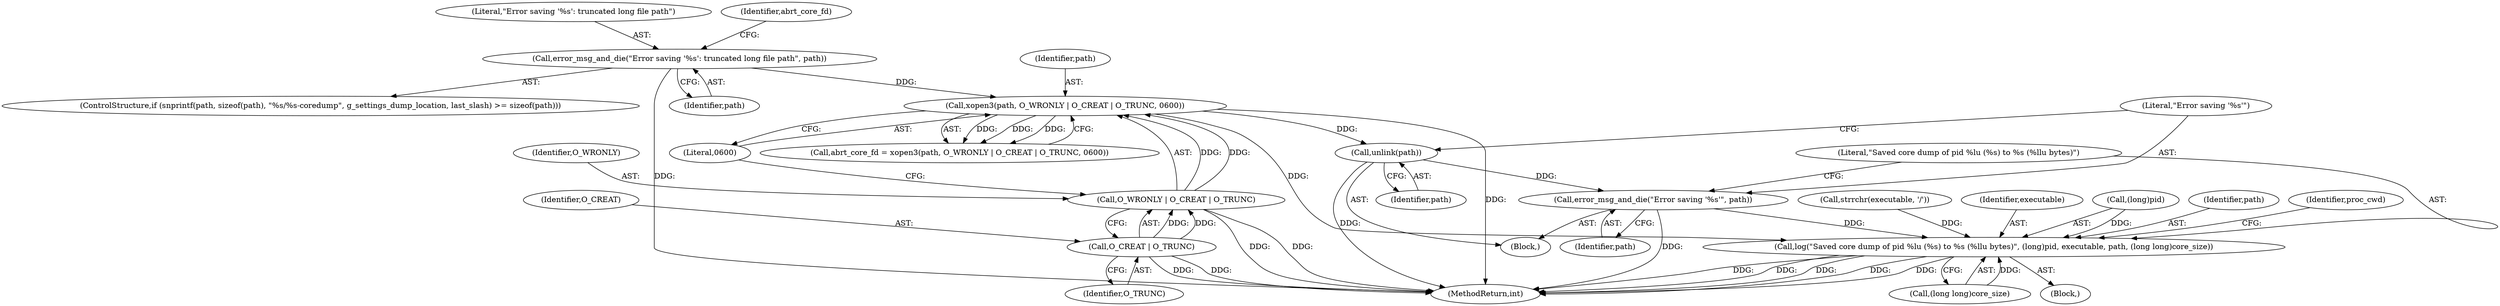 digraph "0_abrt_8939398b82006ba1fec4ed491339fc075f43fc7c_1@API" {
"1000602" [label="(Call,unlink(path))"];
"1000577" [label="(Call,xopen3(path, O_WRONLY | O_CREAT | O_TRUNC, 0600))"];
"1000571" [label="(Call,error_msg_and_die(\"Error saving '%s': truncated long file path\", path))"];
"1000579" [label="(Call,O_WRONLY | O_CREAT | O_TRUNC)"];
"1000581" [label="(Call,O_CREAT | O_TRUNC)"];
"1000604" [label="(Call,error_msg_and_die(\"Error saving '%s'\", path))"];
"1000607" [label="(Call,log(\"Saved core dump of pid %lu (%s) to %s (%llu bytes)\", (long)pid, executable, path, (long long)core_size))"];
"1000546" [label="(Call,strrchr(executable, '/'))"];
"1000560" [label="(ControlStructure,if (snprintf(path, sizeof(path), \"%s/%s-coredump\", g_settings_dump_location, last_slash) >= sizeof(path)))"];
"1000581" [label="(Call,O_CREAT | O_TRUNC)"];
"1000559" [label="(Block,)"];
"1000583" [label="(Identifier,O_TRUNC)"];
"1000614" [label="(Call,(long long)core_size)"];
"1001228" [label="(MethodReturn,int)"];
"1000612" [label="(Identifier,executable)"];
"1000609" [label="(Call,(long)pid)"];
"1000601" [label="(Block,)"];
"1000584" [label="(Literal,0600)"];
"1000580" [label="(Identifier,O_WRONLY)"];
"1000606" [label="(Identifier,path)"];
"1000602" [label="(Call,unlink(path))"];
"1000579" [label="(Call,O_WRONLY | O_CREAT | O_TRUNC)"];
"1000607" [label="(Call,log(\"Saved core dump of pid %lu (%s) to %s (%llu bytes)\", (long)pid, executable, path, (long long)core_size))"];
"1000578" [label="(Identifier,path)"];
"1000613" [label="(Identifier,path)"];
"1000619" [label="(Identifier,proc_cwd)"];
"1000572" [label="(Literal,\"Error saving '%s': truncated long file path\")"];
"1000582" [label="(Identifier,O_CREAT)"];
"1000604" [label="(Call,error_msg_and_die(\"Error saving '%s'\", path))"];
"1000603" [label="(Identifier,path)"];
"1000573" [label="(Identifier,path)"];
"1000575" [label="(Call,abrt_core_fd = xopen3(path, O_WRONLY | O_CREAT | O_TRUNC, 0600))"];
"1000605" [label="(Literal,\"Error saving '%s'\")"];
"1000577" [label="(Call,xopen3(path, O_WRONLY | O_CREAT | O_TRUNC, 0600))"];
"1000571" [label="(Call,error_msg_and_die(\"Error saving '%s': truncated long file path\", path))"];
"1000608" [label="(Literal,\"Saved core dump of pid %lu (%s) to %s (%llu bytes)\")"];
"1000576" [label="(Identifier,abrt_core_fd)"];
"1000602" -> "1000601"  [label="AST: "];
"1000602" -> "1000603"  [label="CFG: "];
"1000603" -> "1000602"  [label="AST: "];
"1000605" -> "1000602"  [label="CFG: "];
"1000602" -> "1001228"  [label="DDG: "];
"1000577" -> "1000602"  [label="DDG: "];
"1000602" -> "1000604"  [label="DDG: "];
"1000577" -> "1000575"  [label="AST: "];
"1000577" -> "1000584"  [label="CFG: "];
"1000578" -> "1000577"  [label="AST: "];
"1000579" -> "1000577"  [label="AST: "];
"1000584" -> "1000577"  [label="AST: "];
"1000575" -> "1000577"  [label="CFG: "];
"1000577" -> "1001228"  [label="DDG: "];
"1000577" -> "1000575"  [label="DDG: "];
"1000577" -> "1000575"  [label="DDG: "];
"1000577" -> "1000575"  [label="DDG: "];
"1000571" -> "1000577"  [label="DDG: "];
"1000579" -> "1000577"  [label="DDG: "];
"1000579" -> "1000577"  [label="DDG: "];
"1000577" -> "1000607"  [label="DDG: "];
"1000571" -> "1000560"  [label="AST: "];
"1000571" -> "1000573"  [label="CFG: "];
"1000572" -> "1000571"  [label="AST: "];
"1000573" -> "1000571"  [label="AST: "];
"1000576" -> "1000571"  [label="CFG: "];
"1000571" -> "1001228"  [label="DDG: "];
"1000579" -> "1000581"  [label="CFG: "];
"1000580" -> "1000579"  [label="AST: "];
"1000581" -> "1000579"  [label="AST: "];
"1000584" -> "1000579"  [label="CFG: "];
"1000579" -> "1001228"  [label="DDG: "];
"1000579" -> "1001228"  [label="DDG: "];
"1000581" -> "1000579"  [label="DDG: "];
"1000581" -> "1000579"  [label="DDG: "];
"1000581" -> "1000583"  [label="CFG: "];
"1000582" -> "1000581"  [label="AST: "];
"1000583" -> "1000581"  [label="AST: "];
"1000581" -> "1001228"  [label="DDG: "];
"1000581" -> "1001228"  [label="DDG: "];
"1000604" -> "1000601"  [label="AST: "];
"1000604" -> "1000606"  [label="CFG: "];
"1000605" -> "1000604"  [label="AST: "];
"1000606" -> "1000604"  [label="AST: "];
"1000608" -> "1000604"  [label="CFG: "];
"1000604" -> "1001228"  [label="DDG: "];
"1000604" -> "1000607"  [label="DDG: "];
"1000607" -> "1000559"  [label="AST: "];
"1000607" -> "1000614"  [label="CFG: "];
"1000608" -> "1000607"  [label="AST: "];
"1000609" -> "1000607"  [label="AST: "];
"1000612" -> "1000607"  [label="AST: "];
"1000613" -> "1000607"  [label="AST: "];
"1000614" -> "1000607"  [label="AST: "];
"1000619" -> "1000607"  [label="CFG: "];
"1000607" -> "1001228"  [label="DDG: "];
"1000607" -> "1001228"  [label="DDG: "];
"1000607" -> "1001228"  [label="DDG: "];
"1000607" -> "1001228"  [label="DDG: "];
"1000607" -> "1001228"  [label="DDG: "];
"1000609" -> "1000607"  [label="DDG: "];
"1000546" -> "1000607"  [label="DDG: "];
"1000614" -> "1000607"  [label="DDG: "];
}
